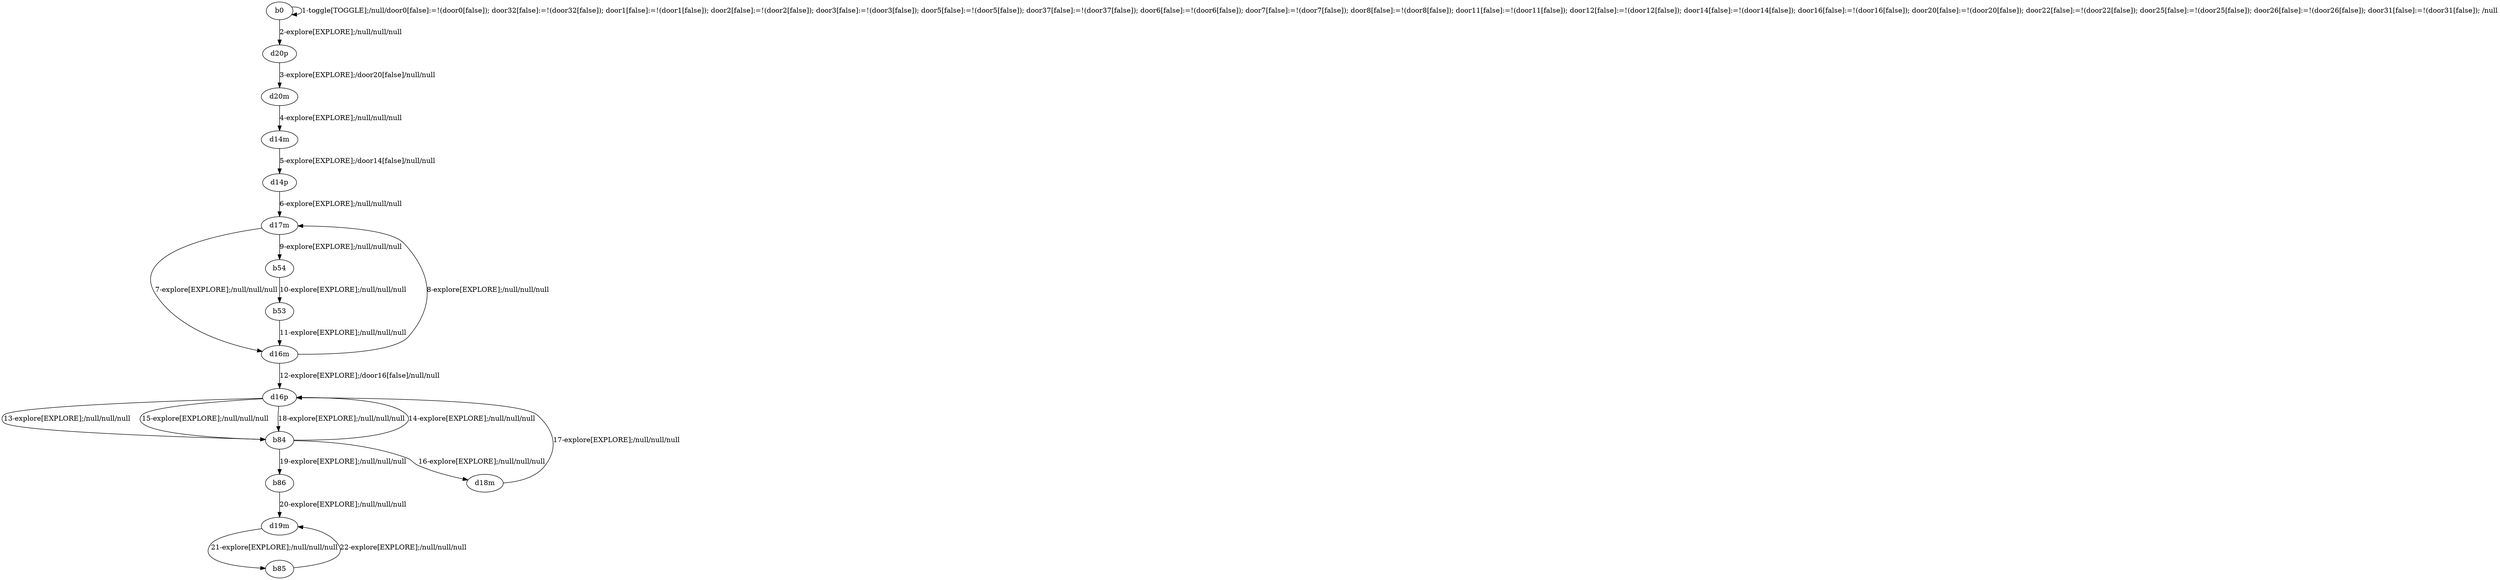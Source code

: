 # Total number of goals covered by this test: 2
# d19m --> b85
# b84 --> d16p

digraph g {
"b0" -> "b0" [label = "1-toggle[TOGGLE];/null/door0[false]:=!(door0[false]); door32[false]:=!(door32[false]); door1[false]:=!(door1[false]); door2[false]:=!(door2[false]); door3[false]:=!(door3[false]); door5[false]:=!(door5[false]); door37[false]:=!(door37[false]); door6[false]:=!(door6[false]); door7[false]:=!(door7[false]); door8[false]:=!(door8[false]); door11[false]:=!(door11[false]); door12[false]:=!(door12[false]); door14[false]:=!(door14[false]); door16[false]:=!(door16[false]); door20[false]:=!(door20[false]); door22[false]:=!(door22[false]); door25[false]:=!(door25[false]); door26[false]:=!(door26[false]); door31[false]:=!(door31[false]); /null"];
"b0" -> "d20p" [label = "2-explore[EXPLORE];/null/null/null"];
"d20p" -> "d20m" [label = "3-explore[EXPLORE];/door20[false]/null/null"];
"d20m" -> "d14m" [label = "4-explore[EXPLORE];/null/null/null"];
"d14m" -> "d14p" [label = "5-explore[EXPLORE];/door14[false]/null/null"];
"d14p" -> "d17m" [label = "6-explore[EXPLORE];/null/null/null"];
"d17m" -> "d16m" [label = "7-explore[EXPLORE];/null/null/null"];
"d16m" -> "d17m" [label = "8-explore[EXPLORE];/null/null/null"];
"d17m" -> "b54" [label = "9-explore[EXPLORE];/null/null/null"];
"b54" -> "b53" [label = "10-explore[EXPLORE];/null/null/null"];
"b53" -> "d16m" [label = "11-explore[EXPLORE];/null/null/null"];
"d16m" -> "d16p" [label = "12-explore[EXPLORE];/door16[false]/null/null"];
"d16p" -> "b84" [label = "13-explore[EXPLORE];/null/null/null"];
"b84" -> "d16p" [label = "14-explore[EXPLORE];/null/null/null"];
"d16p" -> "b84" [label = "15-explore[EXPLORE];/null/null/null"];
"b84" -> "d18m" [label = "16-explore[EXPLORE];/null/null/null"];
"d18m" -> "d16p" [label = "17-explore[EXPLORE];/null/null/null"];
"d16p" -> "b84" [label = "18-explore[EXPLORE];/null/null/null"];
"b84" -> "b86" [label = "19-explore[EXPLORE];/null/null/null"];
"b86" -> "d19m" [label = "20-explore[EXPLORE];/null/null/null"];
"d19m" -> "b85" [label = "21-explore[EXPLORE];/null/null/null"];
"b85" -> "d19m" [label = "22-explore[EXPLORE];/null/null/null"];
}